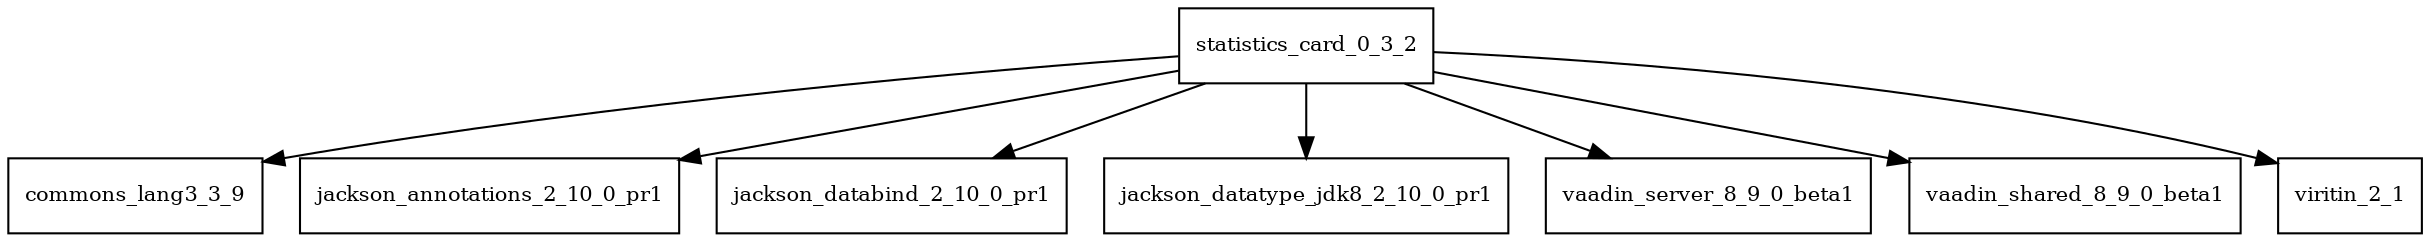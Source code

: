 digraph statistics_card_0_3_2_dependencies {
  node [shape = box, fontsize=10.0];
  statistics_card_0_3_2 -> commons_lang3_3_9;
  statistics_card_0_3_2 -> jackson_annotations_2_10_0_pr1;
  statistics_card_0_3_2 -> jackson_databind_2_10_0_pr1;
  statistics_card_0_3_2 -> jackson_datatype_jdk8_2_10_0_pr1;
  statistics_card_0_3_2 -> vaadin_server_8_9_0_beta1;
  statistics_card_0_3_2 -> vaadin_shared_8_9_0_beta1;
  statistics_card_0_3_2 -> viritin_2_1;
}
